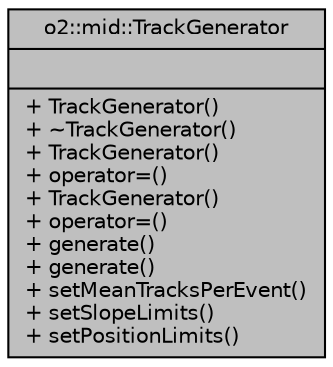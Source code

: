 digraph "o2::mid::TrackGenerator"
{
 // INTERACTIVE_SVG=YES
  bgcolor="transparent";
  edge [fontname="Helvetica",fontsize="10",labelfontname="Helvetica",labelfontsize="10"];
  node [fontname="Helvetica",fontsize="10",shape=record];
  Node1 [label="{o2::mid::TrackGenerator\n||+ TrackGenerator()\l+ ~TrackGenerator()\l+ TrackGenerator()\l+ operator=()\l+ TrackGenerator()\l+ operator=()\l+ generate()\l+ generate()\l+ setMeanTracksPerEvent()\l+ setSlopeLimits()\l+ setPositionLimits()\l}",height=0.2,width=0.4,color="black", fillcolor="grey75", style="filled" fontcolor="black"];
}
